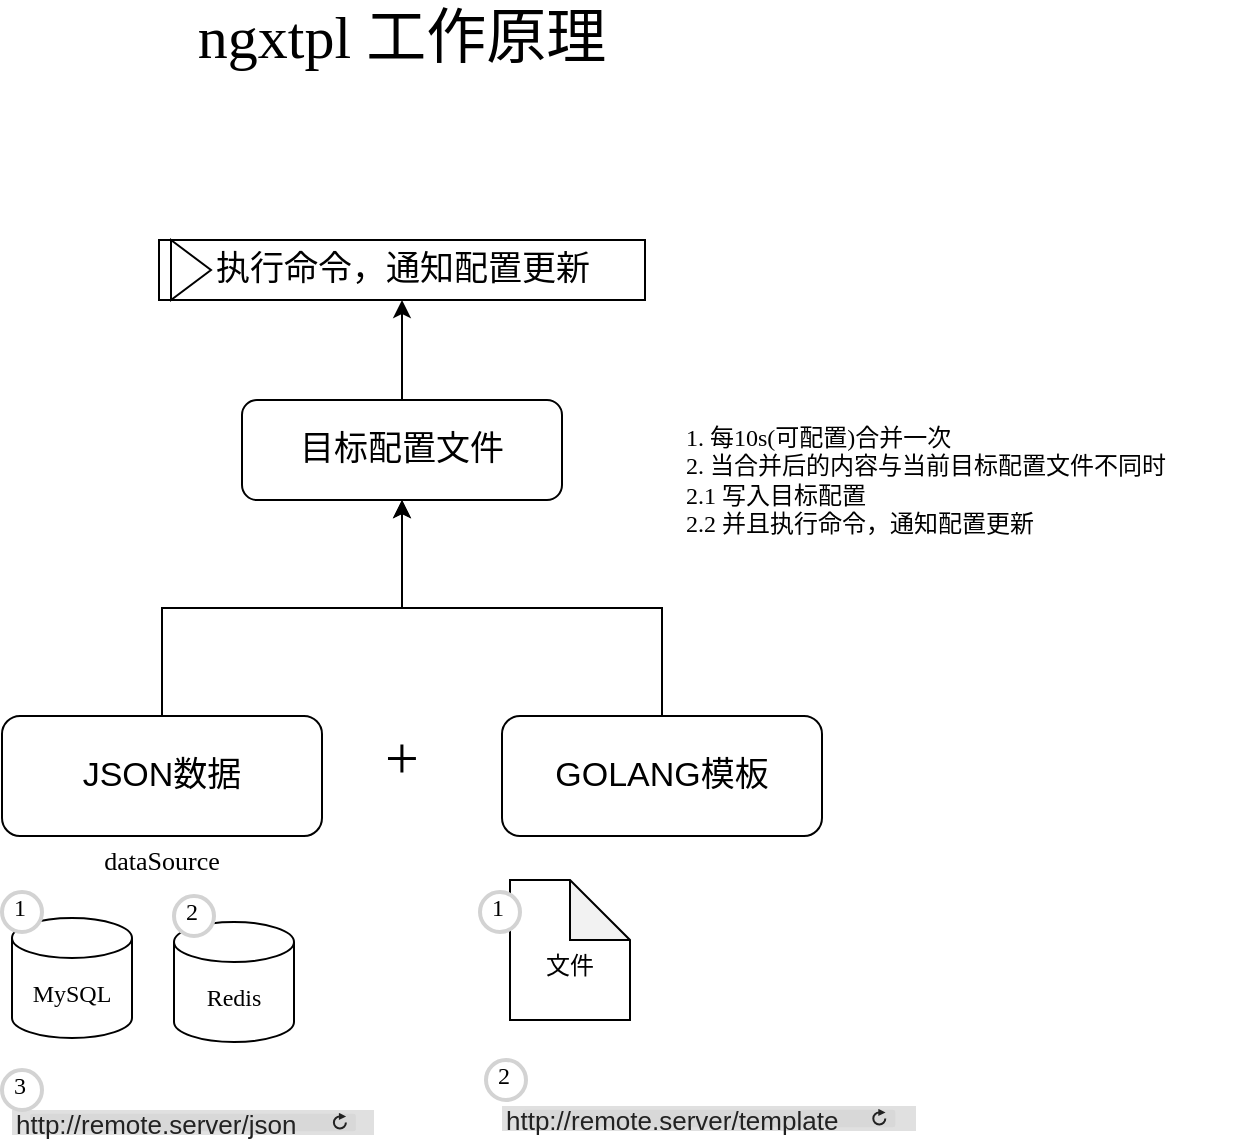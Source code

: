 <mxfile version="13.6.5">
    <diagram id="62lzJzfx6cmnOtKG0HdY" name="Page-1">
        <mxGraphModel dx="1091" dy="827" grid="0" gridSize="10" guides="1" tooltips="1" connect="1" arrows="1" fold="1" page="1" pageScale="1" pageWidth="827" pageHeight="1169" math="0" shadow="0">
            <root>
                <mxCell id="0"/>
                <mxCell id="1" parent="0"/>
                <mxCell id="5" style="edgeStyle=orthogonalEdgeStyle;rounded=0;orthogonalLoop=1;jettySize=auto;html=1;exitX=0.5;exitY=0;exitDx=0;exitDy=0;fontSize=17;" edge="1" parent="1" source="2" target="4">
                    <mxGeometry relative="1" as="geometry"/>
                </mxCell>
                <mxCell id="2" value="JSON数据" style="rounded=1;whiteSpace=wrap;html=1;fontSize=17;" vertex="1" parent="1">
                    <mxGeometry x="120" y="430" width="160" height="60" as="geometry"/>
                </mxCell>
                <mxCell id="6" style="edgeStyle=orthogonalEdgeStyle;rounded=0;orthogonalLoop=1;jettySize=auto;html=1;exitX=0.5;exitY=0;exitDx=0;exitDy=0;fontSize=17;entryX=0.5;entryY=1;entryDx=0;entryDy=0;" edge="1" parent="1" source="3" target="4">
                    <mxGeometry relative="1" as="geometry">
                        <mxPoint x="317" y="490" as="targetPoint"/>
                    </mxGeometry>
                </mxCell>
                <mxCell id="3" value="GOLANG模板" style="rounded=1;whiteSpace=wrap;html=1;fontSize=17;" vertex="1" parent="1">
                    <mxGeometry x="370" y="430" width="160" height="60" as="geometry"/>
                </mxCell>
                <mxCell id="12" style="edgeStyle=orthogonalEdgeStyle;rounded=0;orthogonalLoop=1;jettySize=auto;html=1;exitX=0.5;exitY=0;exitDx=0;exitDy=0;fontFamily=Verdana;fontSize=10;entryX=0.5;entryY=1;entryDx=0;entryDy=0;" edge="1" parent="1" source="4" target="10">
                    <mxGeometry relative="1" as="geometry">
                        <mxPoint x="303" y="152" as="targetPoint"/>
                    </mxGeometry>
                </mxCell>
                <mxCell id="4" value="目标配置文件" style="rounded=1;whiteSpace=wrap;html=1;fontSize=17;" vertex="1" parent="1">
                    <mxGeometry x="240" y="272" width="160" height="50" as="geometry"/>
                </mxCell>
                <mxCell id="7" value="+" style="text;html=1;strokeColor=none;fillColor=none;align=center;verticalAlign=middle;whiteSpace=wrap;rounded=0;fontSize=30;fontFamily=Verdana;" vertex="1" parent="1">
                    <mxGeometry x="300" y="440" width="40" height="20" as="geometry"/>
                </mxCell>
                <mxCell id="9" value="ngxtpl 工作原理" style="text;html=1;strokeColor=none;fillColor=none;align=center;verticalAlign=middle;whiteSpace=wrap;rounded=0;fontFamily=Verdana;fontSize=30;" vertex="1" parent="1">
                    <mxGeometry x="145" y="80" width="350" height="20" as="geometry"/>
                </mxCell>
                <mxCell id="10" value="&lt;font style=&quot;font-size: 17px&quot;&gt;执行命令，通知配置更新&lt;/font&gt;" style="html=1;whiteSpace=wrap;container=1;recursiveResize=0;collapsible=0;fontFamily=Verdana;fontSize=10;" vertex="1" parent="1">
                    <mxGeometry x="198.5" y="192" width="243" height="30" as="geometry"/>
                </mxCell>
                <mxCell id="11" value="" style="triangle;html=1;whiteSpace=wrap;" vertex="1" parent="10">
                    <mxGeometry x="6" width="20" height="30" as="geometry"/>
                </mxCell>
                <mxCell id="13" value="&lt;br style=&quot;font-size: 12px;&quot;&gt;MySQL" style="shape=cylinder2;whiteSpace=wrap;html=1;boundedLbl=1;backgroundOutline=1;size=10;fontFamily=Verdana;fontSize=12;" vertex="1" parent="1">
                    <mxGeometry x="125" y="531" width="60" height="60" as="geometry"/>
                </mxCell>
                <mxCell id="15" value="&lt;br style=&quot;font-size: 12px;&quot;&gt;Redis" style="shape=cylinder2;whiteSpace=wrap;html=1;boundedLbl=1;backgroundOutline=1;size=10;fontFamily=Verdana;fontSize=12;" vertex="1" parent="1">
                    <mxGeometry x="206" y="533" width="60" height="60" as="geometry"/>
                </mxCell>
                <mxCell id="16" value="&lt;br style=&quot;font-size: 12px;&quot;&gt;文件" style="shape=note;whiteSpace=wrap;html=1;backgroundOutline=1;darkOpacity=0.05;fontFamily=Verdana;fontSize=12;" vertex="1" parent="1">
                    <mxGeometry x="374" y="512" width="60" height="70" as="geometry"/>
                </mxCell>
                <mxCell id="17" value="1. 每10s(可配置)合并一次&lt;br&gt;2. 当合并后的内容与当前目标配置文件不同时&lt;br&gt;2.1 写入目标配置&lt;br&gt;2.2 并且执行命令，通知配置更新" style="text;html=1;strokeColor=none;fillColor=none;align=left;verticalAlign=middle;whiteSpace=wrap;rounded=0;fontFamily=Verdana;fontSize=12;" vertex="1" parent="1">
                    <mxGeometry x="460" y="302" width="280" height="20" as="geometry"/>
                </mxCell>
                <mxCell id="19" value="http://remote.server/json" style="html=1;strokeWidth=1;shadow=0;dashed=0;shape=mxgraph.ios7ui.url;fillColor=#e0e0e0;strokeColor=#c0c0c0;buttonText=;strokeColor2=#222222;fontColor=#222222;fontSize=13;spacingTop=2;align=left;" vertex="1" parent="1">
                    <mxGeometry x="125" y="627" width="181" height="12.5" as="geometry"/>
                </mxCell>
                <mxCell id="20" value="http://remote.server/template" style="html=1;strokeWidth=1;shadow=0;dashed=0;shape=mxgraph.ios7ui.url;fillColor=#e0e0e0;strokeColor=#c0c0c0;buttonText=;strokeColor2=#222222;fontColor=#222222;fontSize=13;spacingTop=2;align=left;" vertex="1" parent="1">
                    <mxGeometry x="370" y="625" width="207" height="12.5" as="geometry"/>
                </mxCell>
                <mxCell id="21" value="1" style="ellipse;whiteSpace=wrap;html=1;aspect=fixed;strokeWidth=2;fontFamily=Tahoma;spacingBottom=4;spacingRight=2;strokeColor=#d3d3d3;align=center;" vertex="1" parent="1">
                    <mxGeometry x="120" y="518" width="20" height="20" as="geometry"/>
                </mxCell>
                <mxCell id="22" value="2" style="ellipse;whiteSpace=wrap;html=1;aspect=fixed;strokeWidth=2;fontFamily=Tahoma;spacingBottom=4;spacingRight=2;strokeColor=#d3d3d3;align=center;" vertex="1" parent="1">
                    <mxGeometry x="206" y="520" width="20" height="20" as="geometry"/>
                </mxCell>
                <mxCell id="23" value="3" style="ellipse;whiteSpace=wrap;html=1;aspect=fixed;strokeWidth=2;fontFamily=Tahoma;spacingBottom=4;spacingRight=2;strokeColor=#d3d3d3;align=center;" vertex="1" parent="1">
                    <mxGeometry x="120" y="607" width="20" height="20" as="geometry"/>
                </mxCell>
                <mxCell id="24" value="1" style="ellipse;whiteSpace=wrap;html=1;aspect=fixed;strokeWidth=2;fontFamily=Tahoma;spacingBottom=4;spacingRight=2;strokeColor=#d3d3d3;align=center;" vertex="1" parent="1">
                    <mxGeometry x="359" y="518" width="20" height="20" as="geometry"/>
                </mxCell>
                <mxCell id="25" value="2" style="ellipse;whiteSpace=wrap;html=1;aspect=fixed;strokeWidth=2;fontFamily=Tahoma;spacingBottom=4;spacingRight=2;strokeColor=#d3d3d3;align=center;" vertex="1" parent="1">
                    <mxGeometry x="362" y="602" width="20" height="20" as="geometry"/>
                </mxCell>
                <mxCell id="28" value="dataSource" style="text;html=1;strokeColor=none;fillColor=none;align=center;verticalAlign=middle;whiteSpace=wrap;rounded=0;fontFamily=Verdana;fontSize=13;" vertex="1" parent="1">
                    <mxGeometry x="180" y="492" width="40" height="20" as="geometry"/>
                </mxCell>
            </root>
        </mxGraphModel>
    </diagram>
</mxfile>